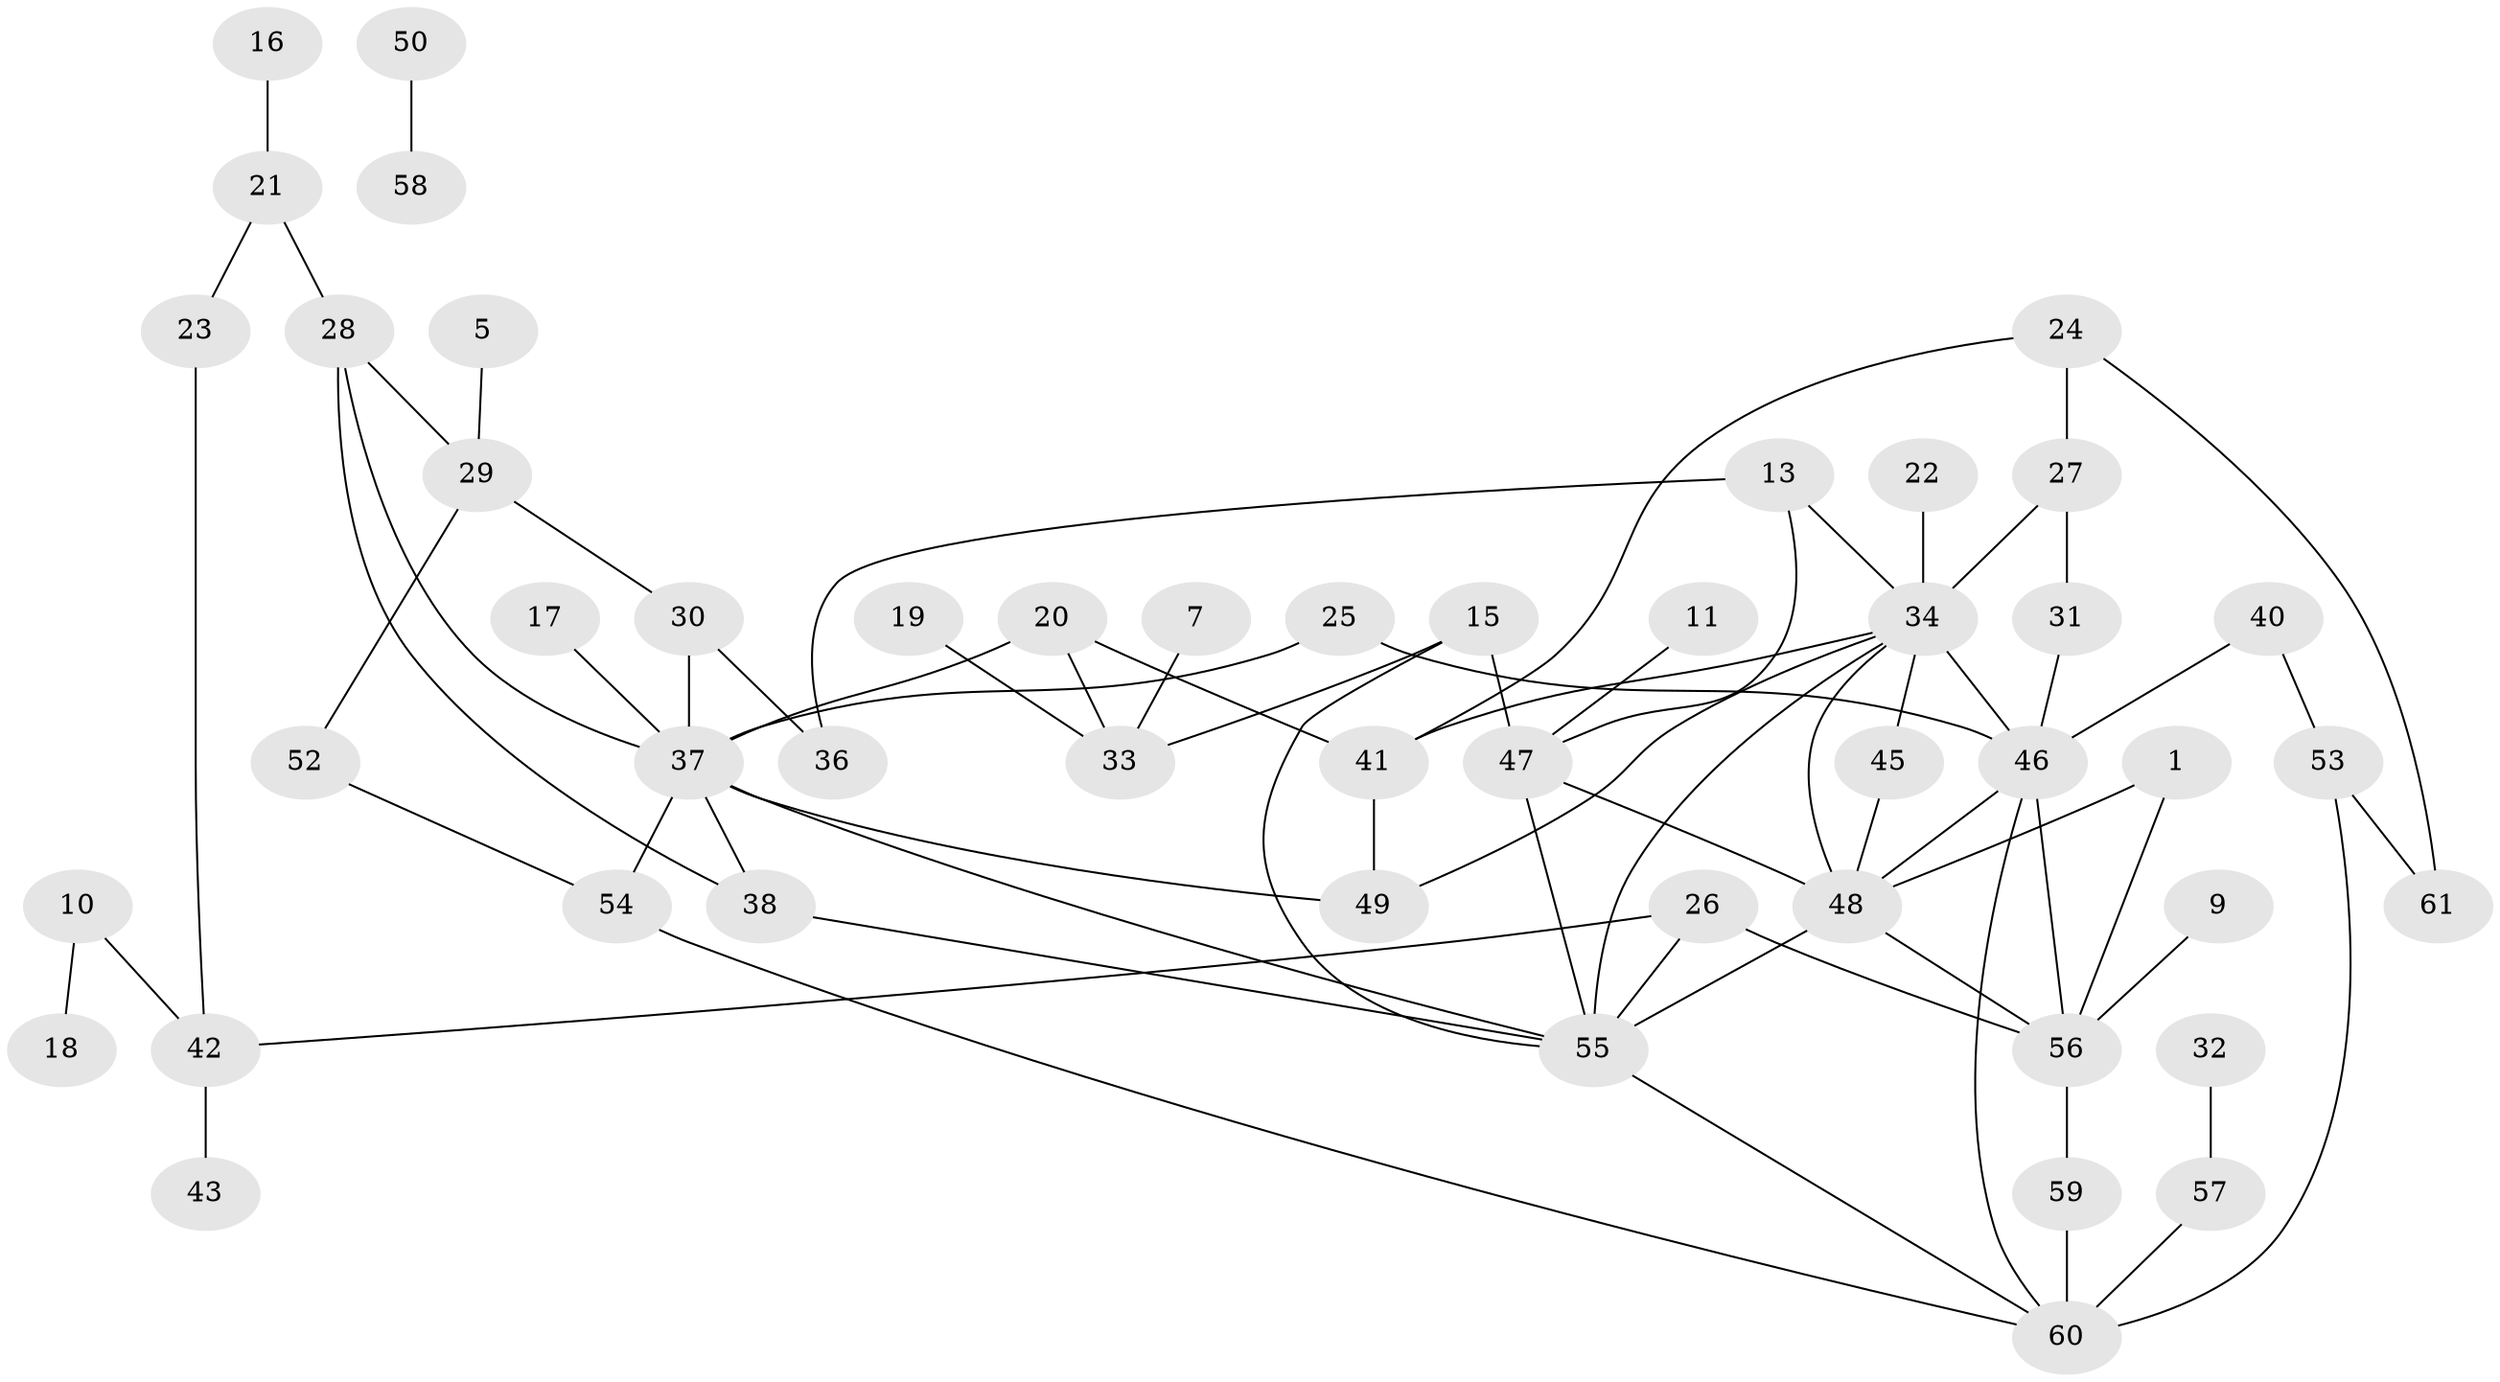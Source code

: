 // original degree distribution, {2: 0.2786885245901639, 4: 0.10655737704918032, 1: 0.23770491803278687, 0: 0.07377049180327869, 6: 0.03278688524590164, 3: 0.2459016393442623, 5: 0.02459016393442623}
// Generated by graph-tools (version 1.1) at 2025/35/03/04/25 23:35:51]
// undirected, 50 vertices, 75 edges
graph export_dot {
  node [color=gray90,style=filled];
  1;
  5;
  7;
  9;
  10;
  11;
  13;
  15;
  16;
  17;
  18;
  19;
  20;
  21;
  22;
  23;
  24;
  25;
  26;
  27;
  28;
  29;
  30;
  31;
  32;
  33;
  34;
  36;
  37;
  38;
  40;
  41;
  42;
  43;
  45;
  46;
  47;
  48;
  49;
  50;
  52;
  53;
  54;
  55;
  56;
  57;
  58;
  59;
  60;
  61;
  1 -- 48 [weight=1.0];
  1 -- 56 [weight=1.0];
  5 -- 29 [weight=1.0];
  7 -- 33 [weight=1.0];
  9 -- 56 [weight=1.0];
  10 -- 18 [weight=1.0];
  10 -- 42 [weight=1.0];
  11 -- 47 [weight=1.0];
  13 -- 34 [weight=1.0];
  13 -- 36 [weight=1.0];
  13 -- 47 [weight=1.0];
  15 -- 33 [weight=1.0];
  15 -- 47 [weight=1.0];
  15 -- 55 [weight=1.0];
  16 -- 21 [weight=1.0];
  17 -- 37 [weight=1.0];
  19 -- 33 [weight=1.0];
  20 -- 33 [weight=1.0];
  20 -- 37 [weight=1.0];
  20 -- 41 [weight=1.0];
  21 -- 23 [weight=1.0];
  21 -- 28 [weight=1.0];
  22 -- 34 [weight=1.0];
  23 -- 42 [weight=1.0];
  24 -- 27 [weight=1.0];
  24 -- 41 [weight=1.0];
  24 -- 61 [weight=1.0];
  25 -- 37 [weight=1.0];
  25 -- 46 [weight=1.0];
  26 -- 42 [weight=1.0];
  26 -- 55 [weight=1.0];
  26 -- 56 [weight=1.0];
  27 -- 31 [weight=1.0];
  27 -- 34 [weight=1.0];
  28 -- 29 [weight=1.0];
  28 -- 37 [weight=1.0];
  28 -- 38 [weight=1.0];
  29 -- 30 [weight=1.0];
  29 -- 52 [weight=1.0];
  30 -- 36 [weight=1.0];
  30 -- 37 [weight=1.0];
  31 -- 46 [weight=1.0];
  32 -- 57 [weight=1.0];
  34 -- 41 [weight=1.0];
  34 -- 45 [weight=1.0];
  34 -- 46 [weight=1.0];
  34 -- 48 [weight=1.0];
  34 -- 49 [weight=1.0];
  34 -- 55 [weight=1.0];
  37 -- 38 [weight=1.0];
  37 -- 49 [weight=1.0];
  37 -- 54 [weight=1.0];
  37 -- 55 [weight=1.0];
  38 -- 55 [weight=1.0];
  40 -- 46 [weight=1.0];
  40 -- 53 [weight=1.0];
  41 -- 49 [weight=1.0];
  42 -- 43 [weight=1.0];
  45 -- 48 [weight=1.0];
  46 -- 48 [weight=1.0];
  46 -- 56 [weight=2.0];
  46 -- 60 [weight=1.0];
  47 -- 48 [weight=1.0];
  47 -- 55 [weight=1.0];
  48 -- 55 [weight=2.0];
  48 -- 56 [weight=1.0];
  50 -- 58 [weight=1.0];
  52 -- 54 [weight=1.0];
  53 -- 60 [weight=1.0];
  53 -- 61 [weight=1.0];
  54 -- 60 [weight=1.0];
  55 -- 60 [weight=1.0];
  56 -- 59 [weight=1.0];
  57 -- 60 [weight=1.0];
  59 -- 60 [weight=2.0];
}
